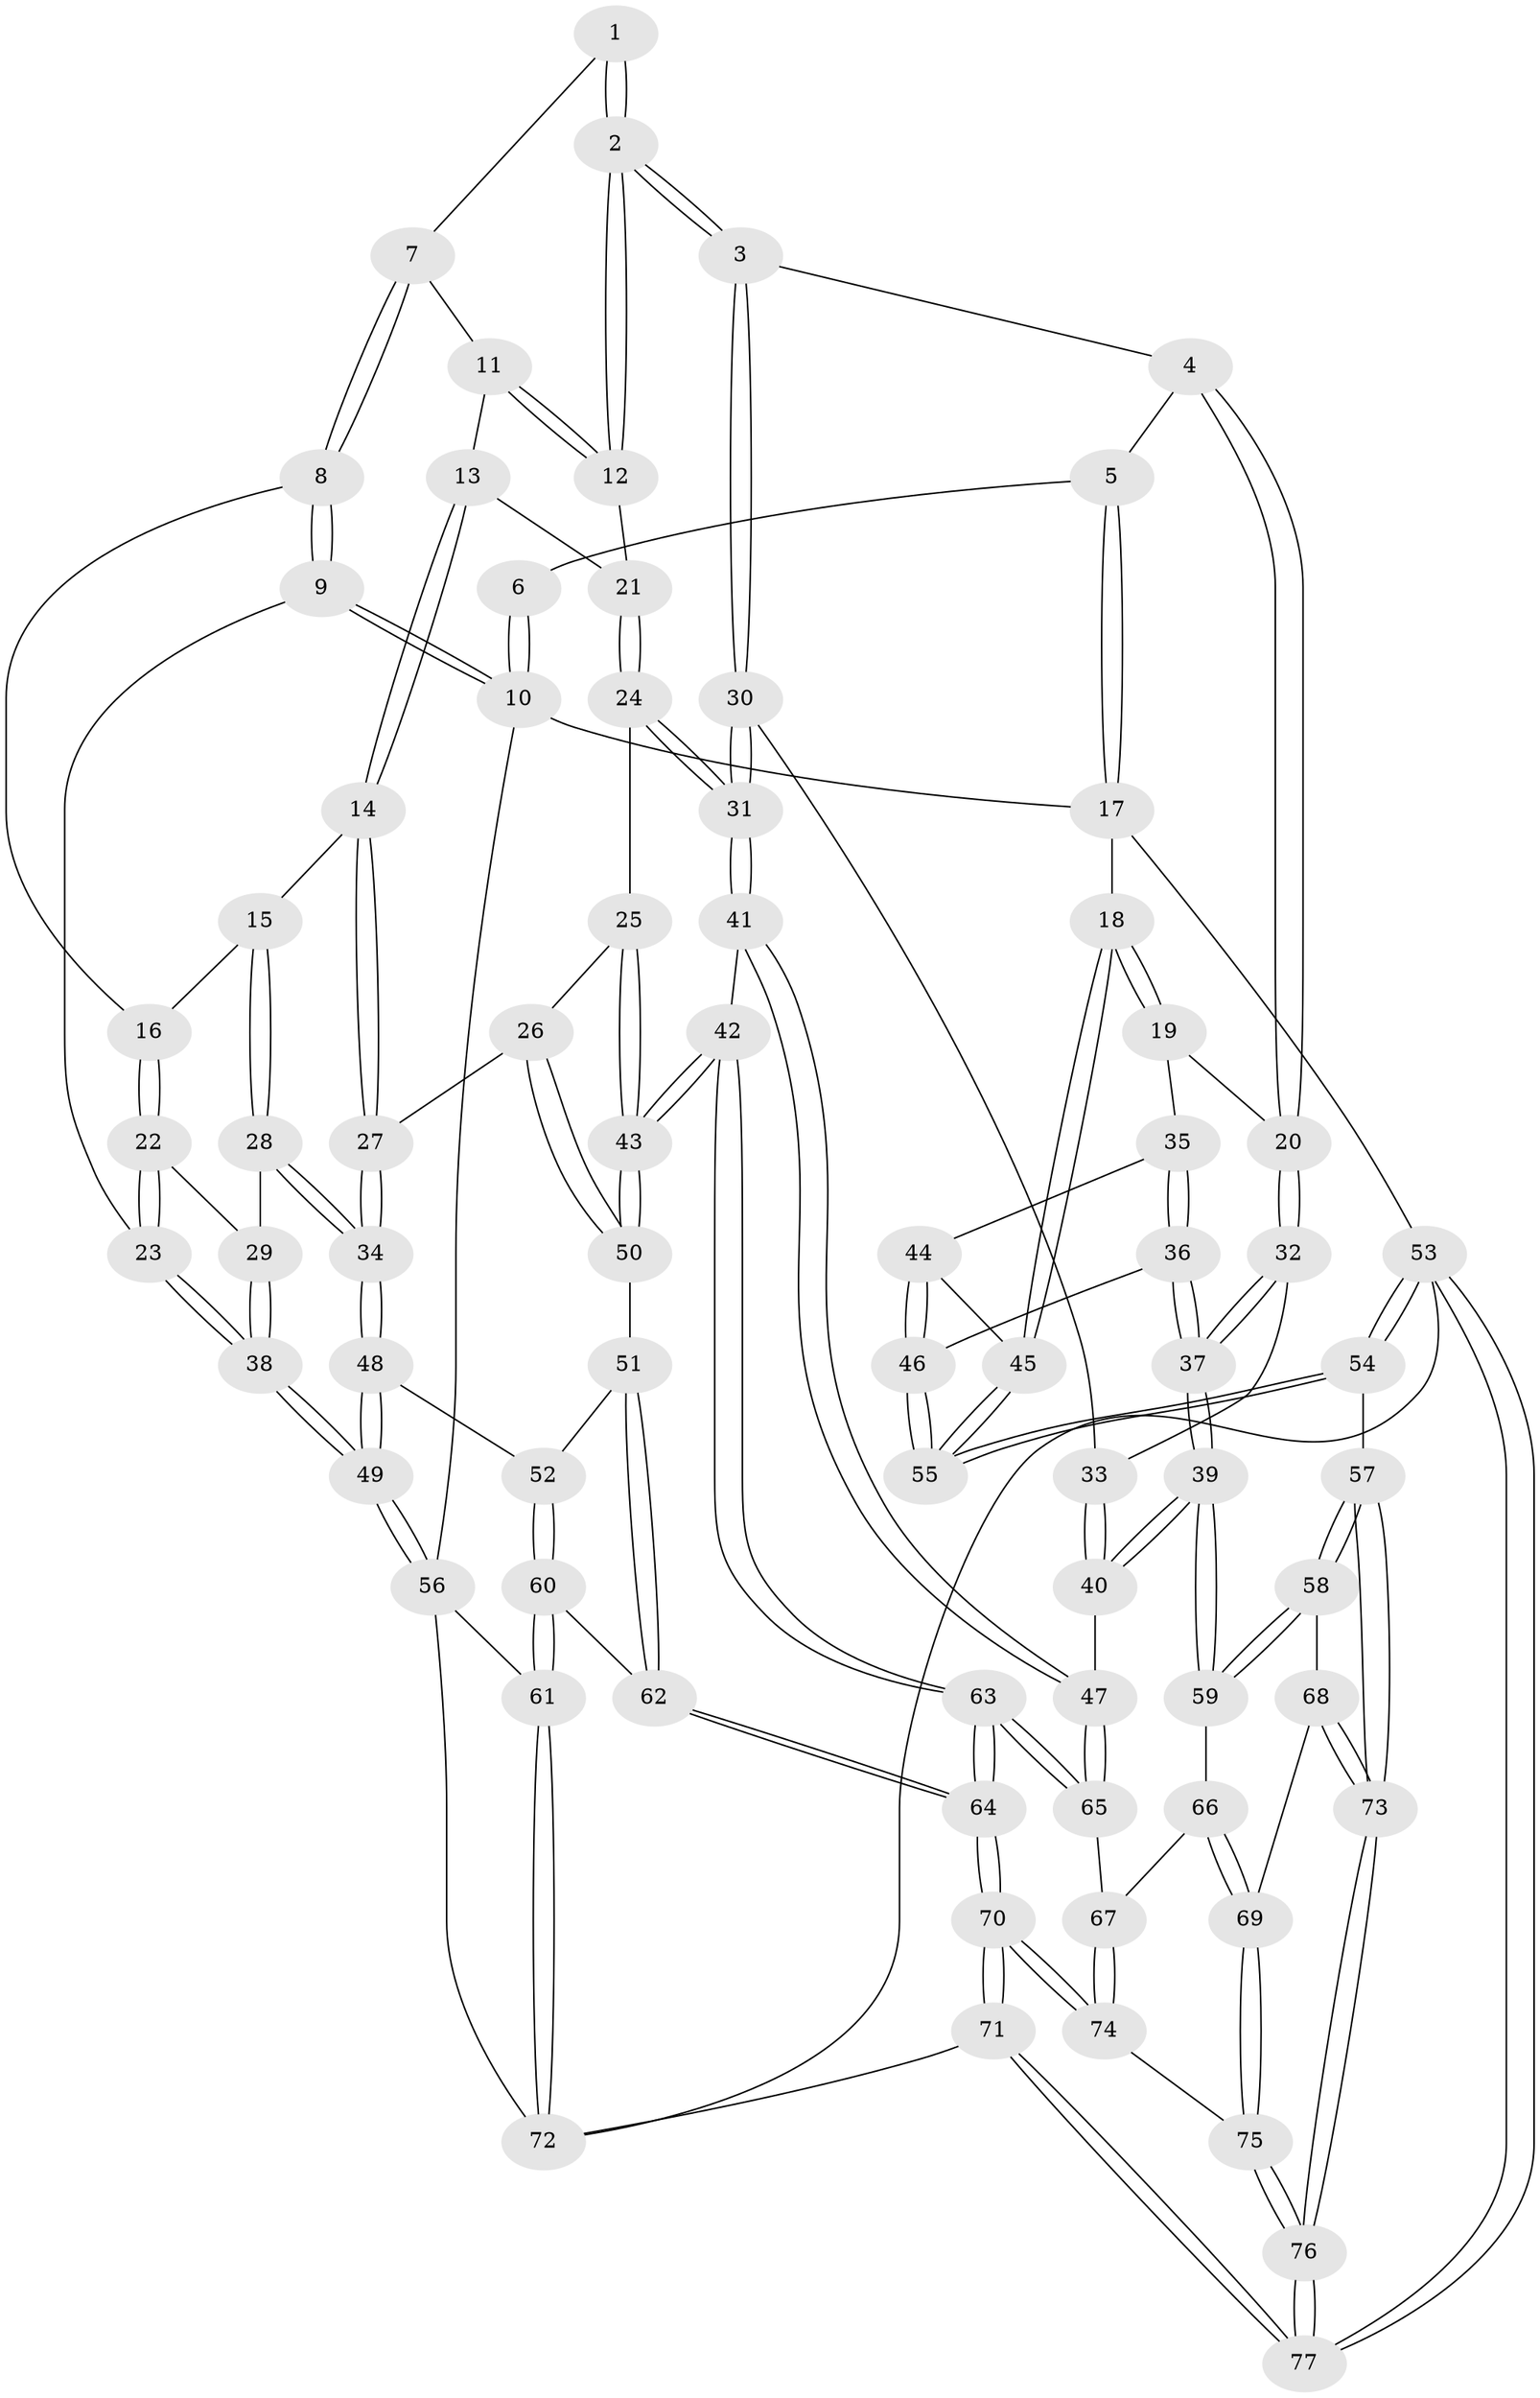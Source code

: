// Generated by graph-tools (version 1.1) at 2025/27/03/15/25 16:27:57]
// undirected, 77 vertices, 189 edges
graph export_dot {
graph [start="1"]
  node [color=gray90,style=filled];
  1 [pos="+0.20228991031125498+0"];
  2 [pos="+0.5823013490113265+0.15426024746289163"];
  3 [pos="+0.5968145728970411+0.1534533970434139"];
  4 [pos="+0.7304013420916108+0.020120999993867513"];
  5 [pos="+0.843364022385616+0"];
  6 [pos="+0.19011231886355884+0"];
  7 [pos="+0.21124644261867764+0"];
  8 [pos="+0.14043269792846347+0.1666042446095755"];
  9 [pos="+0+0.16505954215569996"];
  10 [pos="+0+0"];
  11 [pos="+0.3052938655619789+0.0410051475817394"];
  12 [pos="+0.5686314137094212+0.15702354669375107"];
  13 [pos="+0.34669797250920953+0.19519173865481615"];
  14 [pos="+0.29916780138941806+0.25423571123681704"];
  15 [pos="+0.16529277157681238+0.20677056438967822"];
  16 [pos="+0.1448795112181765+0.1891560388740163"];
  17 [pos="+1+0"];
  18 [pos="+1+0"];
  19 [pos="+0.8517743856819143+0.3147868556510647"];
  20 [pos="+0.8055130923613629+0.2947532417999944"];
  21 [pos="+0.44970286928639436+0.21216306721842504"];
  22 [pos="+0.06879858854218336+0.2841412384796515"];
  23 [pos="+0+0.322063062508087"];
  24 [pos="+0.43380968505936385+0.331513301934574"];
  25 [pos="+0.4173381804657072+0.3431748243349375"];
  26 [pos="+0.3249923679031454+0.3748126144002743"];
  27 [pos="+0.30625745932703885+0.368001618889735"];
  28 [pos="+0.19173190249844502+0.3882299982566704"];
  29 [pos="+0.1131021329057883+0.3505314873071025"];
  30 [pos="+0.6085251659159114+0.30448324955306466"];
  31 [pos="+0.5751933260478549+0.3639243197454545"];
  32 [pos="+0.7458004688816289+0.34098376900677285"];
  33 [pos="+0.7195795752855011+0.34348190414211077"];
  34 [pos="+0.21611027410362485+0.41358490528421316"];
  35 [pos="+0.8672530973623634+0.3489137831215506"];
  36 [pos="+0.8837297884053035+0.4981438806984668"];
  37 [pos="+0.825200094754849+0.5146894545364884"];
  38 [pos="+0+0.5666933153206624"];
  39 [pos="+0.7114647015374148+0.584405778669901"];
  40 [pos="+0.6763601859039331+0.5750277468562812"];
  41 [pos="+0.5672490197097817+0.5572959678291897"];
  42 [pos="+0.5605165467645037+0.5590168780750066"];
  43 [pos="+0.5443655362851818+0.5595965528276391"];
  44 [pos="+0.9749189008412704+0.33910607716930524"];
  45 [pos="+1+0.10476816455455736"];
  46 [pos="+0.8942658756607924+0.5003218313330209"];
  47 [pos="+0.5966157388014761+0.5673006669835385"];
  48 [pos="+0.16546368650896065+0.5468172112954373"];
  49 [pos="+0+0.6740348751258786"];
  50 [pos="+0.45339359010343466+0.5725759411053972"];
  51 [pos="+0.43446319947762946+0.5855116045482652"];
  52 [pos="+0.24074500927930784+0.5810642135918207"];
  53 [pos="+1+1"];
  54 [pos="+1+0.7196220812911502"];
  55 [pos="+1+0.6126285080652873"];
  56 [pos="+0+0.6801871452336139"];
  57 [pos="+0.944092844679637+0.7716490260261406"];
  58 [pos="+0.8741068597680876+0.7610441362508921"];
  59 [pos="+0.7428905782026852+0.6527534199181262"];
  60 [pos="+0.2840849994108496+0.777464168615964"];
  61 [pos="+0.1597709817316706+0.8652974633762859"];
  62 [pos="+0.3751622727867769+0.763005833313958"];
  63 [pos="+0.4980481380798263+0.8427415750178981"];
  64 [pos="+0.4687983865449833+0.8628581869283002"];
  65 [pos="+0.6055224256076963+0.8182388999789783"];
  66 [pos="+0.716188257391945+0.7274644618823589"];
  67 [pos="+0.6232704047962889+0.824428964909946"];
  68 [pos="+0.7924594272458334+0.8394217881150373"];
  69 [pos="+0.7375823264021363+0.84661884494438"];
  70 [pos="+0.4406798990035392+1"];
  71 [pos="+0.41336540903123165+1"];
  72 [pos="+0.2966224928051612+1"];
  73 [pos="+0.8415717400262064+0.9993933592628035"];
  74 [pos="+0.6796789039090313+0.883583787971948"];
  75 [pos="+0.6850045149366276+0.8851356043822481"];
  76 [pos="+0.8251626928774899+1"];
  77 [pos="+0.8502539503055887+1"];
  1 -- 2;
  1 -- 2;
  1 -- 7;
  2 -- 3;
  2 -- 3;
  2 -- 12;
  2 -- 12;
  3 -- 4;
  3 -- 30;
  3 -- 30;
  4 -- 5;
  4 -- 20;
  4 -- 20;
  5 -- 6;
  5 -- 17;
  5 -- 17;
  6 -- 10;
  6 -- 10;
  7 -- 8;
  7 -- 8;
  7 -- 11;
  8 -- 9;
  8 -- 9;
  8 -- 16;
  9 -- 10;
  9 -- 10;
  9 -- 23;
  10 -- 17;
  10 -- 56;
  11 -- 12;
  11 -- 12;
  11 -- 13;
  12 -- 21;
  13 -- 14;
  13 -- 14;
  13 -- 21;
  14 -- 15;
  14 -- 27;
  14 -- 27;
  15 -- 16;
  15 -- 28;
  15 -- 28;
  16 -- 22;
  16 -- 22;
  17 -- 18;
  17 -- 53;
  18 -- 19;
  18 -- 19;
  18 -- 45;
  18 -- 45;
  19 -- 20;
  19 -- 35;
  20 -- 32;
  20 -- 32;
  21 -- 24;
  21 -- 24;
  22 -- 23;
  22 -- 23;
  22 -- 29;
  23 -- 38;
  23 -- 38;
  24 -- 25;
  24 -- 31;
  24 -- 31;
  25 -- 26;
  25 -- 43;
  25 -- 43;
  26 -- 27;
  26 -- 50;
  26 -- 50;
  27 -- 34;
  27 -- 34;
  28 -- 29;
  28 -- 34;
  28 -- 34;
  29 -- 38;
  29 -- 38;
  30 -- 31;
  30 -- 31;
  30 -- 33;
  31 -- 41;
  31 -- 41;
  32 -- 33;
  32 -- 37;
  32 -- 37;
  33 -- 40;
  33 -- 40;
  34 -- 48;
  34 -- 48;
  35 -- 36;
  35 -- 36;
  35 -- 44;
  36 -- 37;
  36 -- 37;
  36 -- 46;
  37 -- 39;
  37 -- 39;
  38 -- 49;
  38 -- 49;
  39 -- 40;
  39 -- 40;
  39 -- 59;
  39 -- 59;
  40 -- 47;
  41 -- 42;
  41 -- 47;
  41 -- 47;
  42 -- 43;
  42 -- 43;
  42 -- 63;
  42 -- 63;
  43 -- 50;
  43 -- 50;
  44 -- 45;
  44 -- 46;
  44 -- 46;
  45 -- 55;
  45 -- 55;
  46 -- 55;
  46 -- 55;
  47 -- 65;
  47 -- 65;
  48 -- 49;
  48 -- 49;
  48 -- 52;
  49 -- 56;
  49 -- 56;
  50 -- 51;
  51 -- 52;
  51 -- 62;
  51 -- 62;
  52 -- 60;
  52 -- 60;
  53 -- 54;
  53 -- 54;
  53 -- 77;
  53 -- 77;
  53 -- 72;
  54 -- 55;
  54 -- 55;
  54 -- 57;
  56 -- 61;
  56 -- 72;
  57 -- 58;
  57 -- 58;
  57 -- 73;
  57 -- 73;
  58 -- 59;
  58 -- 59;
  58 -- 68;
  59 -- 66;
  60 -- 61;
  60 -- 61;
  60 -- 62;
  61 -- 72;
  61 -- 72;
  62 -- 64;
  62 -- 64;
  63 -- 64;
  63 -- 64;
  63 -- 65;
  63 -- 65;
  64 -- 70;
  64 -- 70;
  65 -- 67;
  66 -- 67;
  66 -- 69;
  66 -- 69;
  67 -- 74;
  67 -- 74;
  68 -- 69;
  68 -- 73;
  68 -- 73;
  69 -- 75;
  69 -- 75;
  70 -- 71;
  70 -- 71;
  70 -- 74;
  70 -- 74;
  71 -- 72;
  71 -- 77;
  71 -- 77;
  73 -- 76;
  73 -- 76;
  74 -- 75;
  75 -- 76;
  75 -- 76;
  76 -- 77;
  76 -- 77;
}
